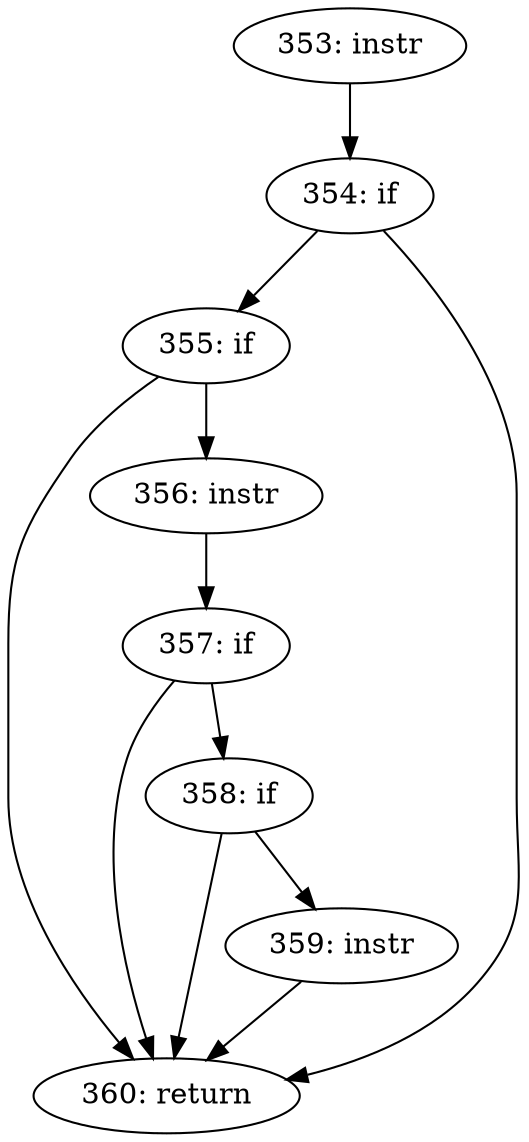 digraph CFG_tcp_fast_path_check {
353 [label="353: instr"]
	353 -> 354
354 [label="354: if"]
	354 -> 355
	354 -> 360
355 [label="355: if"]
	355 -> 356
	355 -> 360
356 [label="356: instr"]
	356 -> 357
357 [label="357: if"]
	357 -> 358
	357 -> 360
358 [label="358: if"]
	358 -> 359
	358 -> 360
359 [label="359: instr"]
	359 -> 360
360 [label="360: return"]
	
}
